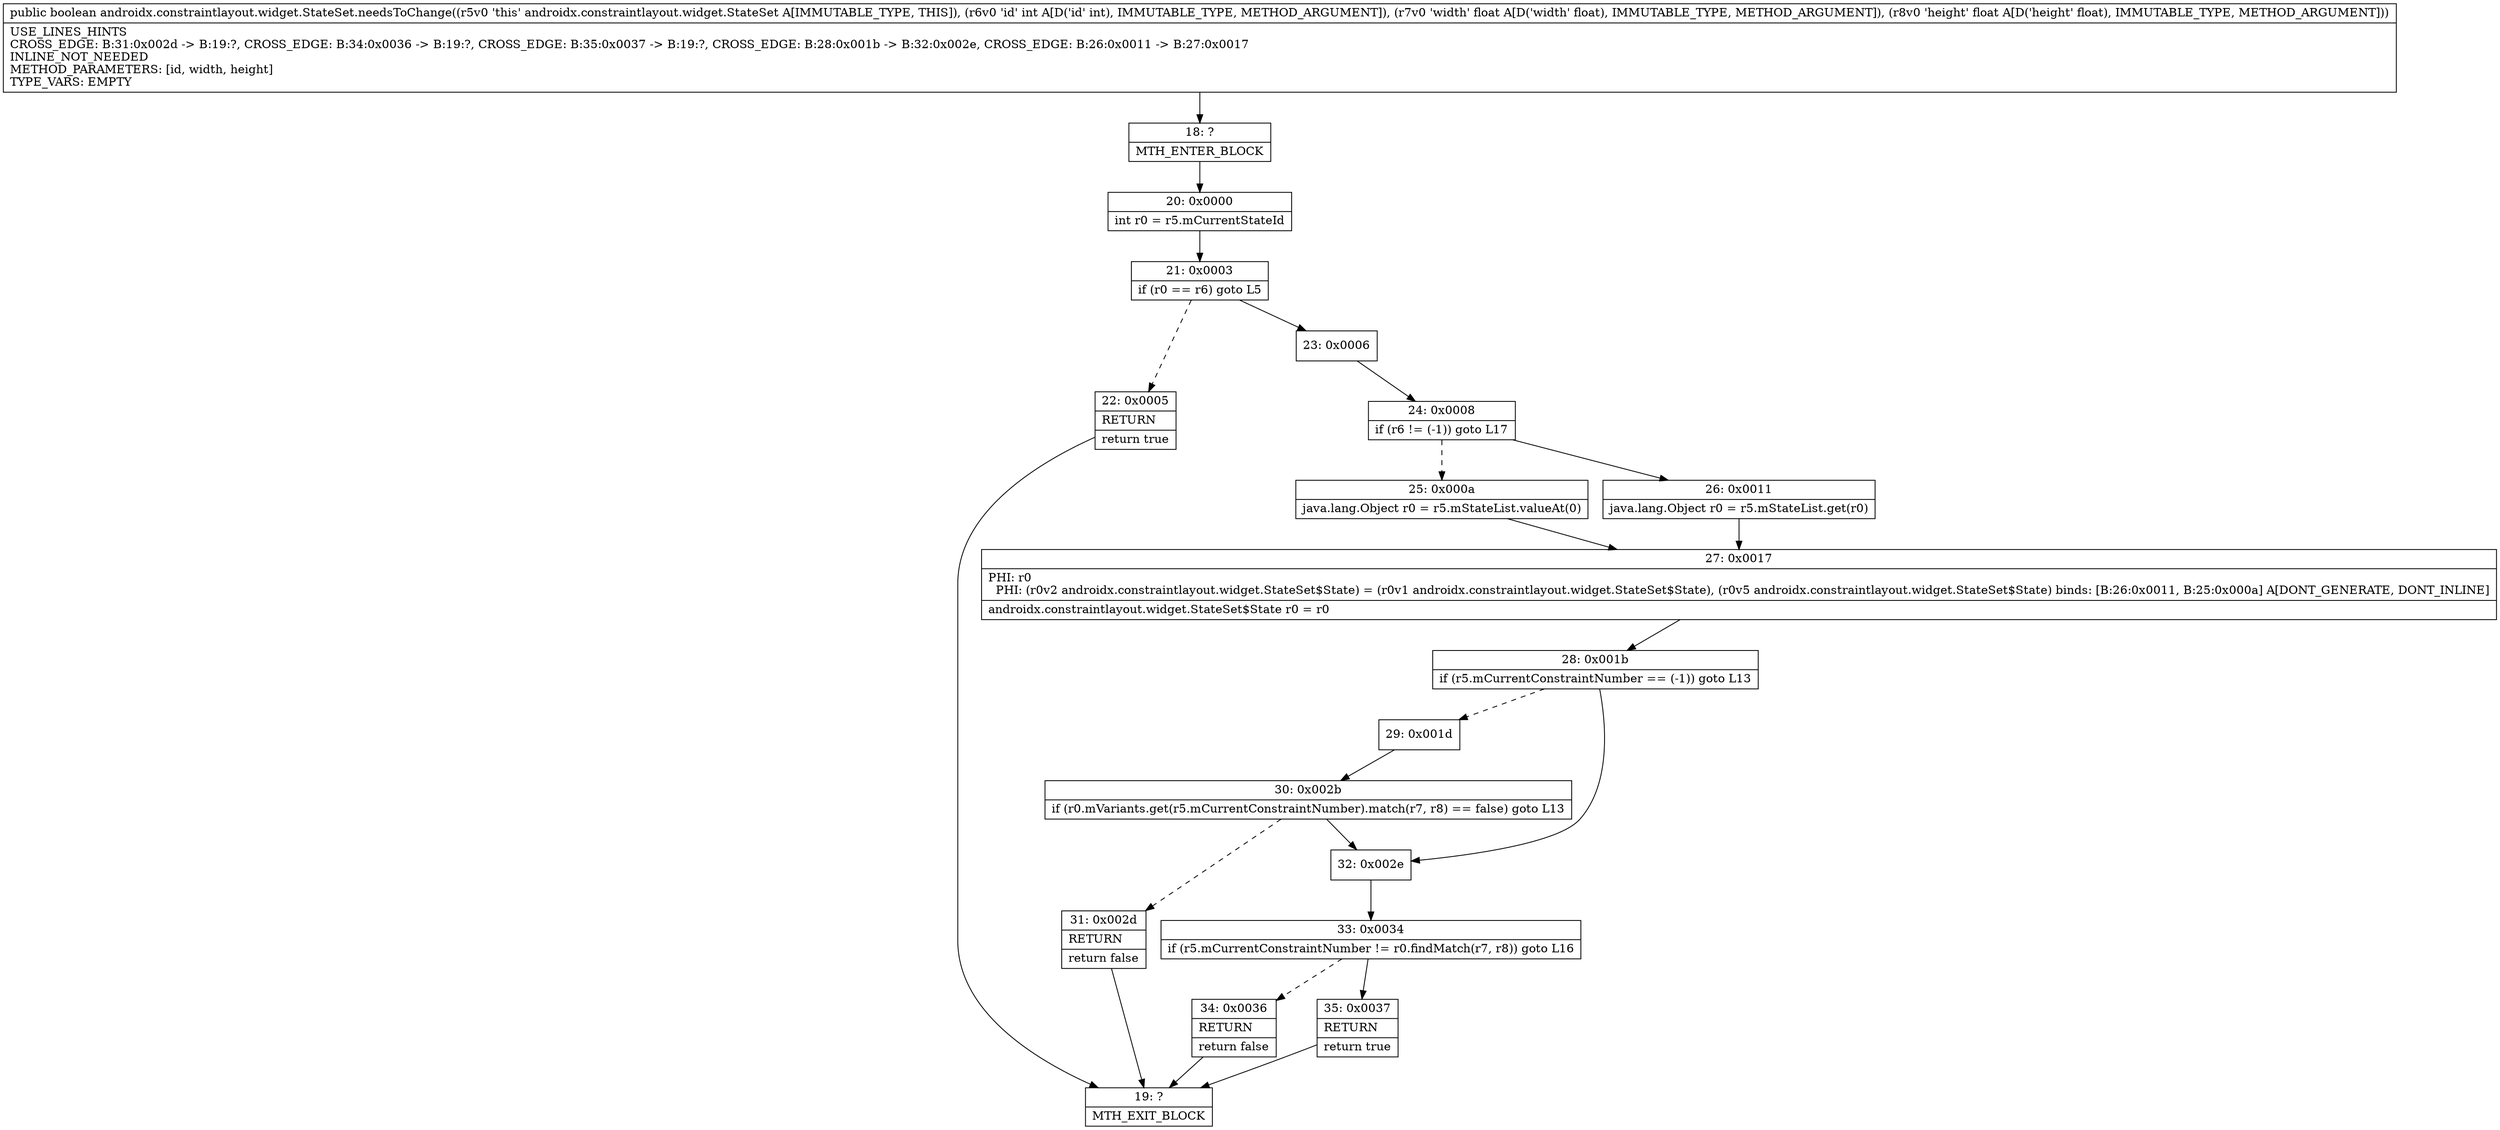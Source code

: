 digraph "CFG forandroidx.constraintlayout.widget.StateSet.needsToChange(IFF)Z" {
Node_18 [shape=record,label="{18\:\ ?|MTH_ENTER_BLOCK\l}"];
Node_20 [shape=record,label="{20\:\ 0x0000|int r0 = r5.mCurrentStateId\l}"];
Node_21 [shape=record,label="{21\:\ 0x0003|if (r0 == r6) goto L5\l}"];
Node_22 [shape=record,label="{22\:\ 0x0005|RETURN\l|return true\l}"];
Node_19 [shape=record,label="{19\:\ ?|MTH_EXIT_BLOCK\l}"];
Node_23 [shape=record,label="{23\:\ 0x0006}"];
Node_24 [shape=record,label="{24\:\ 0x0008|if (r6 != (\-1)) goto L17\l}"];
Node_25 [shape=record,label="{25\:\ 0x000a|java.lang.Object r0 = r5.mStateList.valueAt(0)\l}"];
Node_27 [shape=record,label="{27\:\ 0x0017|PHI: r0 \l  PHI: (r0v2 androidx.constraintlayout.widget.StateSet$State) = (r0v1 androidx.constraintlayout.widget.StateSet$State), (r0v5 androidx.constraintlayout.widget.StateSet$State) binds: [B:26:0x0011, B:25:0x000a] A[DONT_GENERATE, DONT_INLINE]\l|androidx.constraintlayout.widget.StateSet$State r0 = r0\l}"];
Node_28 [shape=record,label="{28\:\ 0x001b|if (r5.mCurrentConstraintNumber == (\-1)) goto L13\l}"];
Node_29 [shape=record,label="{29\:\ 0x001d}"];
Node_30 [shape=record,label="{30\:\ 0x002b|if (r0.mVariants.get(r5.mCurrentConstraintNumber).match(r7, r8) == false) goto L13\l}"];
Node_31 [shape=record,label="{31\:\ 0x002d|RETURN\l|return false\l}"];
Node_32 [shape=record,label="{32\:\ 0x002e}"];
Node_33 [shape=record,label="{33\:\ 0x0034|if (r5.mCurrentConstraintNumber != r0.findMatch(r7, r8)) goto L16\l}"];
Node_34 [shape=record,label="{34\:\ 0x0036|RETURN\l|return false\l}"];
Node_35 [shape=record,label="{35\:\ 0x0037|RETURN\l|return true\l}"];
Node_26 [shape=record,label="{26\:\ 0x0011|java.lang.Object r0 = r5.mStateList.get(r0)\l}"];
MethodNode[shape=record,label="{public boolean androidx.constraintlayout.widget.StateSet.needsToChange((r5v0 'this' androidx.constraintlayout.widget.StateSet A[IMMUTABLE_TYPE, THIS]), (r6v0 'id' int A[D('id' int), IMMUTABLE_TYPE, METHOD_ARGUMENT]), (r7v0 'width' float A[D('width' float), IMMUTABLE_TYPE, METHOD_ARGUMENT]), (r8v0 'height' float A[D('height' float), IMMUTABLE_TYPE, METHOD_ARGUMENT]))  | USE_LINES_HINTS\lCROSS_EDGE: B:31:0x002d \-\> B:19:?, CROSS_EDGE: B:34:0x0036 \-\> B:19:?, CROSS_EDGE: B:35:0x0037 \-\> B:19:?, CROSS_EDGE: B:28:0x001b \-\> B:32:0x002e, CROSS_EDGE: B:26:0x0011 \-\> B:27:0x0017\lINLINE_NOT_NEEDED\lMETHOD_PARAMETERS: [id, width, height]\lTYPE_VARS: EMPTY\l}"];
MethodNode -> Node_18;Node_18 -> Node_20;
Node_20 -> Node_21;
Node_21 -> Node_22[style=dashed];
Node_21 -> Node_23;
Node_22 -> Node_19;
Node_23 -> Node_24;
Node_24 -> Node_25[style=dashed];
Node_24 -> Node_26;
Node_25 -> Node_27;
Node_27 -> Node_28;
Node_28 -> Node_29[style=dashed];
Node_28 -> Node_32;
Node_29 -> Node_30;
Node_30 -> Node_31[style=dashed];
Node_30 -> Node_32;
Node_31 -> Node_19;
Node_32 -> Node_33;
Node_33 -> Node_34[style=dashed];
Node_33 -> Node_35;
Node_34 -> Node_19;
Node_35 -> Node_19;
Node_26 -> Node_27;
}


